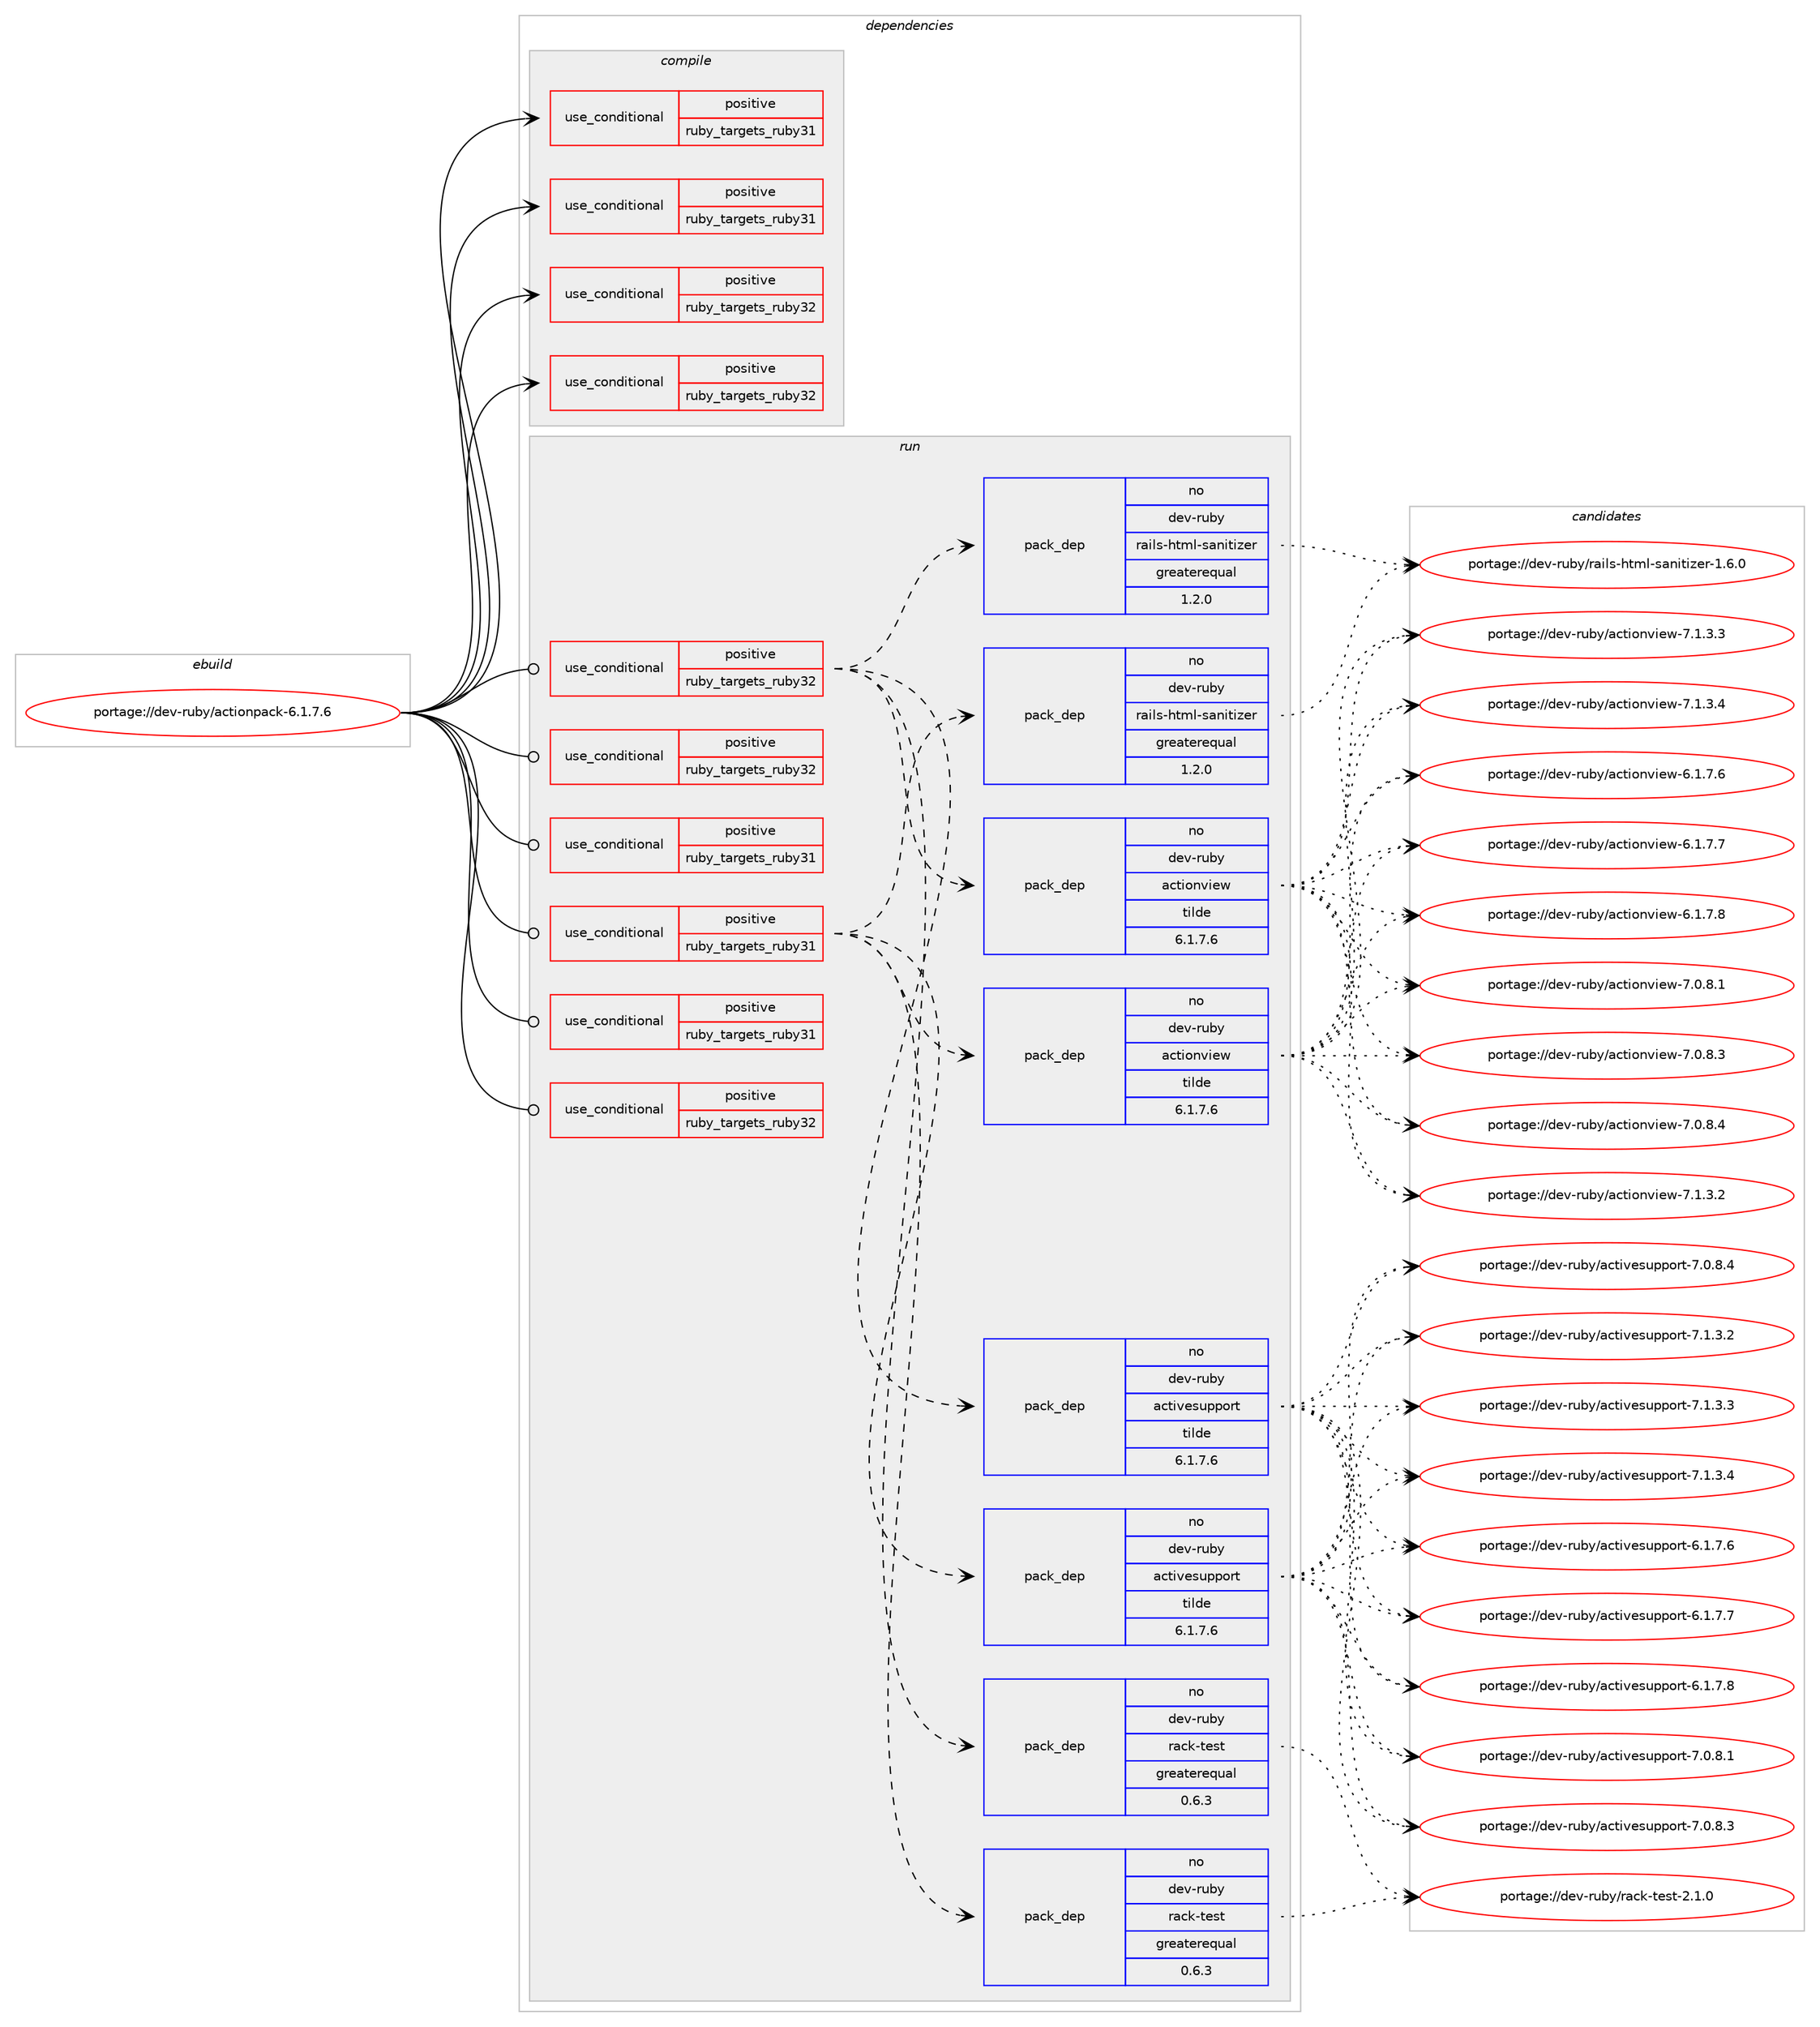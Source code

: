 digraph prolog {

# *************
# Graph options
# *************

newrank=true;
concentrate=true;
compound=true;
graph [rankdir=LR,fontname=Helvetica,fontsize=10,ranksep=1.5];#, ranksep=2.5, nodesep=0.2];
edge  [arrowhead=vee];
node  [fontname=Helvetica,fontsize=10];

# **********
# The ebuild
# **********

subgraph cluster_leftcol {
color=gray;
rank=same;
label=<<i>ebuild</i>>;
id [label="portage://dev-ruby/actionpack-6.1.7.6", color=red, width=4, href="../dev-ruby/actionpack-6.1.7.6.svg"];
}

# ****************
# The dependencies
# ****************

subgraph cluster_midcol {
color=gray;
label=<<i>dependencies</i>>;
subgraph cluster_compile {
fillcolor="#eeeeee";
style=filled;
label=<<i>compile</i>>;
subgraph cond41866 {
dependency87815 [label=<<TABLE BORDER="0" CELLBORDER="1" CELLSPACING="0" CELLPADDING="4"><TR><TD ROWSPAN="3" CELLPADDING="10">use_conditional</TD></TR><TR><TD>positive</TD></TR><TR><TD>ruby_targets_ruby31</TD></TR></TABLE>>, shape=none, color=red];
# *** BEGIN UNKNOWN DEPENDENCY TYPE (TODO) ***
# dependency87815 -> package_dependency(portage://dev-ruby/actionpack-6.1.7.6,install,no,dev-lang,ruby,none,[,,],[slot(3.1)],[])
# *** END UNKNOWN DEPENDENCY TYPE (TODO) ***

}
id:e -> dependency87815:w [weight=20,style="solid",arrowhead="vee"];
subgraph cond41867 {
dependency87816 [label=<<TABLE BORDER="0" CELLBORDER="1" CELLSPACING="0" CELLPADDING="4"><TR><TD ROWSPAN="3" CELLPADDING="10">use_conditional</TD></TR><TR><TD>positive</TD></TR><TR><TD>ruby_targets_ruby31</TD></TR></TABLE>>, shape=none, color=red];
# *** BEGIN UNKNOWN DEPENDENCY TYPE (TODO) ***
# dependency87816 -> package_dependency(portage://dev-ruby/actionpack-6.1.7.6,install,no,virtual,rubygems,none,[,,],[],[use(enable(ruby_targets_ruby31),negative)])
# *** END UNKNOWN DEPENDENCY TYPE (TODO) ***

}
id:e -> dependency87816:w [weight=20,style="solid",arrowhead="vee"];
subgraph cond41868 {
dependency87817 [label=<<TABLE BORDER="0" CELLBORDER="1" CELLSPACING="0" CELLPADDING="4"><TR><TD ROWSPAN="3" CELLPADDING="10">use_conditional</TD></TR><TR><TD>positive</TD></TR><TR><TD>ruby_targets_ruby32</TD></TR></TABLE>>, shape=none, color=red];
# *** BEGIN UNKNOWN DEPENDENCY TYPE (TODO) ***
# dependency87817 -> package_dependency(portage://dev-ruby/actionpack-6.1.7.6,install,no,dev-lang,ruby,none,[,,],[slot(3.2)],[])
# *** END UNKNOWN DEPENDENCY TYPE (TODO) ***

}
id:e -> dependency87817:w [weight=20,style="solid",arrowhead="vee"];
subgraph cond41869 {
dependency87818 [label=<<TABLE BORDER="0" CELLBORDER="1" CELLSPACING="0" CELLPADDING="4"><TR><TD ROWSPAN="3" CELLPADDING="10">use_conditional</TD></TR><TR><TD>positive</TD></TR><TR><TD>ruby_targets_ruby32</TD></TR></TABLE>>, shape=none, color=red];
# *** BEGIN UNKNOWN DEPENDENCY TYPE (TODO) ***
# dependency87818 -> package_dependency(portage://dev-ruby/actionpack-6.1.7.6,install,no,virtual,rubygems,none,[,,],[],[use(enable(ruby_targets_ruby32),negative)])
# *** END UNKNOWN DEPENDENCY TYPE (TODO) ***

}
id:e -> dependency87818:w [weight=20,style="solid",arrowhead="vee"];
}
subgraph cluster_compileandrun {
fillcolor="#eeeeee";
style=filled;
label=<<i>compile and run</i>>;
}
subgraph cluster_run {
fillcolor="#eeeeee";
style=filled;
label=<<i>run</i>>;
subgraph cond41870 {
dependency87819 [label=<<TABLE BORDER="0" CELLBORDER="1" CELLSPACING="0" CELLPADDING="4"><TR><TD ROWSPAN="3" CELLPADDING="10">use_conditional</TD></TR><TR><TD>positive</TD></TR><TR><TD>ruby_targets_ruby31</TD></TR></TABLE>>, shape=none, color=red];
# *** BEGIN UNKNOWN DEPENDENCY TYPE (TODO) ***
# dependency87819 -> package_dependency(portage://dev-ruby/actionpack-6.1.7.6,run,no,dev-lang,ruby,none,[,,],[slot(3.1)],[])
# *** END UNKNOWN DEPENDENCY TYPE (TODO) ***

}
id:e -> dependency87819:w [weight=20,style="solid",arrowhead="odot"];
subgraph cond41871 {
dependency87820 [label=<<TABLE BORDER="0" CELLBORDER="1" CELLSPACING="0" CELLPADDING="4"><TR><TD ROWSPAN="3" CELLPADDING="10">use_conditional</TD></TR><TR><TD>positive</TD></TR><TR><TD>ruby_targets_ruby31</TD></TR></TABLE>>, shape=none, color=red];
subgraph pack44709 {
dependency87821 [label=<<TABLE BORDER="0" CELLBORDER="1" CELLSPACING="0" CELLPADDING="4" WIDTH="220"><TR><TD ROWSPAN="6" CELLPADDING="30">pack_dep</TD></TR><TR><TD WIDTH="110">no</TD></TR><TR><TD>dev-ruby</TD></TR><TR><TD>activesupport</TD></TR><TR><TD>tilde</TD></TR><TR><TD>6.1.7.6</TD></TR></TABLE>>, shape=none, color=blue];
}
dependency87820:e -> dependency87821:w [weight=20,style="dashed",arrowhead="vee"];
subgraph pack44710 {
dependency87822 [label=<<TABLE BORDER="0" CELLBORDER="1" CELLSPACING="0" CELLPADDING="4" WIDTH="220"><TR><TD ROWSPAN="6" CELLPADDING="30">pack_dep</TD></TR><TR><TD WIDTH="110">no</TD></TR><TR><TD>dev-ruby</TD></TR><TR><TD>actionview</TD></TR><TR><TD>tilde</TD></TR><TR><TD>6.1.7.6</TD></TR></TABLE>>, shape=none, color=blue];
}
dependency87820:e -> dependency87822:w [weight=20,style="dashed",arrowhead="vee"];
# *** BEGIN UNKNOWN DEPENDENCY TYPE (TODO) ***
# dependency87820 -> package_dependency(portage://dev-ruby/actionpack-6.1.7.6,run,no,dev-ruby,rack,none,[,,],[slot(2.2)],[use(enable(ruby_targets_ruby31),negative)])
# *** END UNKNOWN DEPENDENCY TYPE (TODO) ***

subgraph pack44711 {
dependency87823 [label=<<TABLE BORDER="0" CELLBORDER="1" CELLSPACING="0" CELLPADDING="4" WIDTH="220"><TR><TD ROWSPAN="6" CELLPADDING="30">pack_dep</TD></TR><TR><TD WIDTH="110">no</TD></TR><TR><TD>dev-ruby</TD></TR><TR><TD>rack-test</TD></TR><TR><TD>greaterequal</TD></TR><TR><TD>0.6.3</TD></TR></TABLE>>, shape=none, color=blue];
}
dependency87820:e -> dependency87823:w [weight=20,style="dashed",arrowhead="vee"];
subgraph pack44712 {
dependency87824 [label=<<TABLE BORDER="0" CELLBORDER="1" CELLSPACING="0" CELLPADDING="4" WIDTH="220"><TR><TD ROWSPAN="6" CELLPADDING="30">pack_dep</TD></TR><TR><TD WIDTH="110">no</TD></TR><TR><TD>dev-ruby</TD></TR><TR><TD>rails-html-sanitizer</TD></TR><TR><TD>greaterequal</TD></TR><TR><TD>1.2.0</TD></TR></TABLE>>, shape=none, color=blue];
}
dependency87820:e -> dependency87824:w [weight=20,style="dashed",arrowhead="vee"];
# *** BEGIN UNKNOWN DEPENDENCY TYPE (TODO) ***
# dependency87820 -> package_dependency(portage://dev-ruby/actionpack-6.1.7.6,run,no,dev-ruby,rails-dom-testing,none,[,,],[slot(2)],[use(enable(ruby_targets_ruby31),negative)])
# *** END UNKNOWN DEPENDENCY TYPE (TODO) ***

}
id:e -> dependency87820:w [weight=20,style="solid",arrowhead="odot"];
subgraph cond41872 {
dependency87825 [label=<<TABLE BORDER="0" CELLBORDER="1" CELLSPACING="0" CELLPADDING="4"><TR><TD ROWSPAN="3" CELLPADDING="10">use_conditional</TD></TR><TR><TD>positive</TD></TR><TR><TD>ruby_targets_ruby31</TD></TR></TABLE>>, shape=none, color=red];
# *** BEGIN UNKNOWN DEPENDENCY TYPE (TODO) ***
# dependency87825 -> package_dependency(portage://dev-ruby/actionpack-6.1.7.6,run,no,virtual,rubygems,none,[,,],[],[use(enable(ruby_targets_ruby31),negative)])
# *** END UNKNOWN DEPENDENCY TYPE (TODO) ***

}
id:e -> dependency87825:w [weight=20,style="solid",arrowhead="odot"];
subgraph cond41873 {
dependency87826 [label=<<TABLE BORDER="0" CELLBORDER="1" CELLSPACING="0" CELLPADDING="4"><TR><TD ROWSPAN="3" CELLPADDING="10">use_conditional</TD></TR><TR><TD>positive</TD></TR><TR><TD>ruby_targets_ruby32</TD></TR></TABLE>>, shape=none, color=red];
# *** BEGIN UNKNOWN DEPENDENCY TYPE (TODO) ***
# dependency87826 -> package_dependency(portage://dev-ruby/actionpack-6.1.7.6,run,no,dev-lang,ruby,none,[,,],[slot(3.2)],[])
# *** END UNKNOWN DEPENDENCY TYPE (TODO) ***

}
id:e -> dependency87826:w [weight=20,style="solid",arrowhead="odot"];
subgraph cond41874 {
dependency87827 [label=<<TABLE BORDER="0" CELLBORDER="1" CELLSPACING="0" CELLPADDING="4"><TR><TD ROWSPAN="3" CELLPADDING="10">use_conditional</TD></TR><TR><TD>positive</TD></TR><TR><TD>ruby_targets_ruby32</TD></TR></TABLE>>, shape=none, color=red];
subgraph pack44713 {
dependency87828 [label=<<TABLE BORDER="0" CELLBORDER="1" CELLSPACING="0" CELLPADDING="4" WIDTH="220"><TR><TD ROWSPAN="6" CELLPADDING="30">pack_dep</TD></TR><TR><TD WIDTH="110">no</TD></TR><TR><TD>dev-ruby</TD></TR><TR><TD>activesupport</TD></TR><TR><TD>tilde</TD></TR><TR><TD>6.1.7.6</TD></TR></TABLE>>, shape=none, color=blue];
}
dependency87827:e -> dependency87828:w [weight=20,style="dashed",arrowhead="vee"];
subgraph pack44714 {
dependency87829 [label=<<TABLE BORDER="0" CELLBORDER="1" CELLSPACING="0" CELLPADDING="4" WIDTH="220"><TR><TD ROWSPAN="6" CELLPADDING="30">pack_dep</TD></TR><TR><TD WIDTH="110">no</TD></TR><TR><TD>dev-ruby</TD></TR><TR><TD>actionview</TD></TR><TR><TD>tilde</TD></TR><TR><TD>6.1.7.6</TD></TR></TABLE>>, shape=none, color=blue];
}
dependency87827:e -> dependency87829:w [weight=20,style="dashed",arrowhead="vee"];
# *** BEGIN UNKNOWN DEPENDENCY TYPE (TODO) ***
# dependency87827 -> package_dependency(portage://dev-ruby/actionpack-6.1.7.6,run,no,dev-ruby,rack,none,[,,],[slot(2.2)],[use(enable(ruby_targets_ruby32),negative)])
# *** END UNKNOWN DEPENDENCY TYPE (TODO) ***

subgraph pack44715 {
dependency87830 [label=<<TABLE BORDER="0" CELLBORDER="1" CELLSPACING="0" CELLPADDING="4" WIDTH="220"><TR><TD ROWSPAN="6" CELLPADDING="30">pack_dep</TD></TR><TR><TD WIDTH="110">no</TD></TR><TR><TD>dev-ruby</TD></TR><TR><TD>rack-test</TD></TR><TR><TD>greaterequal</TD></TR><TR><TD>0.6.3</TD></TR></TABLE>>, shape=none, color=blue];
}
dependency87827:e -> dependency87830:w [weight=20,style="dashed",arrowhead="vee"];
subgraph pack44716 {
dependency87831 [label=<<TABLE BORDER="0" CELLBORDER="1" CELLSPACING="0" CELLPADDING="4" WIDTH="220"><TR><TD ROWSPAN="6" CELLPADDING="30">pack_dep</TD></TR><TR><TD WIDTH="110">no</TD></TR><TR><TD>dev-ruby</TD></TR><TR><TD>rails-html-sanitizer</TD></TR><TR><TD>greaterequal</TD></TR><TR><TD>1.2.0</TD></TR></TABLE>>, shape=none, color=blue];
}
dependency87827:e -> dependency87831:w [weight=20,style="dashed",arrowhead="vee"];
# *** BEGIN UNKNOWN DEPENDENCY TYPE (TODO) ***
# dependency87827 -> package_dependency(portage://dev-ruby/actionpack-6.1.7.6,run,no,dev-ruby,rails-dom-testing,none,[,,],[slot(2)],[use(enable(ruby_targets_ruby32),negative)])
# *** END UNKNOWN DEPENDENCY TYPE (TODO) ***

}
id:e -> dependency87827:w [weight=20,style="solid",arrowhead="odot"];
subgraph cond41875 {
dependency87832 [label=<<TABLE BORDER="0" CELLBORDER="1" CELLSPACING="0" CELLPADDING="4"><TR><TD ROWSPAN="3" CELLPADDING="10">use_conditional</TD></TR><TR><TD>positive</TD></TR><TR><TD>ruby_targets_ruby32</TD></TR></TABLE>>, shape=none, color=red];
# *** BEGIN UNKNOWN DEPENDENCY TYPE (TODO) ***
# dependency87832 -> package_dependency(portage://dev-ruby/actionpack-6.1.7.6,run,no,virtual,rubygems,none,[,,],[],[use(enable(ruby_targets_ruby32),negative)])
# *** END UNKNOWN DEPENDENCY TYPE (TODO) ***

}
id:e -> dependency87832:w [weight=20,style="solid",arrowhead="odot"];
}
}

# **************
# The candidates
# **************

subgraph cluster_choices {
rank=same;
color=gray;
label=<<i>candidates</i>>;

subgraph choice44709 {
color=black;
nodesep=1;
choice10010111845114117981214797991161051181011151171121121111141164554464946554654 [label="portage://dev-ruby/activesupport-6.1.7.6", color=red, width=4,href="../dev-ruby/activesupport-6.1.7.6.svg"];
choice10010111845114117981214797991161051181011151171121121111141164554464946554655 [label="portage://dev-ruby/activesupport-6.1.7.7", color=red, width=4,href="../dev-ruby/activesupport-6.1.7.7.svg"];
choice10010111845114117981214797991161051181011151171121121111141164554464946554656 [label="portage://dev-ruby/activesupport-6.1.7.8", color=red, width=4,href="../dev-ruby/activesupport-6.1.7.8.svg"];
choice10010111845114117981214797991161051181011151171121121111141164555464846564649 [label="portage://dev-ruby/activesupport-7.0.8.1", color=red, width=4,href="../dev-ruby/activesupport-7.0.8.1.svg"];
choice10010111845114117981214797991161051181011151171121121111141164555464846564651 [label="portage://dev-ruby/activesupport-7.0.8.3", color=red, width=4,href="../dev-ruby/activesupport-7.0.8.3.svg"];
choice10010111845114117981214797991161051181011151171121121111141164555464846564652 [label="portage://dev-ruby/activesupport-7.0.8.4", color=red, width=4,href="../dev-ruby/activesupport-7.0.8.4.svg"];
choice10010111845114117981214797991161051181011151171121121111141164555464946514650 [label="portage://dev-ruby/activesupport-7.1.3.2", color=red, width=4,href="../dev-ruby/activesupport-7.1.3.2.svg"];
choice10010111845114117981214797991161051181011151171121121111141164555464946514651 [label="portage://dev-ruby/activesupport-7.1.3.3", color=red, width=4,href="../dev-ruby/activesupport-7.1.3.3.svg"];
choice10010111845114117981214797991161051181011151171121121111141164555464946514652 [label="portage://dev-ruby/activesupport-7.1.3.4", color=red, width=4,href="../dev-ruby/activesupport-7.1.3.4.svg"];
dependency87821:e -> choice10010111845114117981214797991161051181011151171121121111141164554464946554654:w [style=dotted,weight="100"];
dependency87821:e -> choice10010111845114117981214797991161051181011151171121121111141164554464946554655:w [style=dotted,weight="100"];
dependency87821:e -> choice10010111845114117981214797991161051181011151171121121111141164554464946554656:w [style=dotted,weight="100"];
dependency87821:e -> choice10010111845114117981214797991161051181011151171121121111141164555464846564649:w [style=dotted,weight="100"];
dependency87821:e -> choice10010111845114117981214797991161051181011151171121121111141164555464846564651:w [style=dotted,weight="100"];
dependency87821:e -> choice10010111845114117981214797991161051181011151171121121111141164555464846564652:w [style=dotted,weight="100"];
dependency87821:e -> choice10010111845114117981214797991161051181011151171121121111141164555464946514650:w [style=dotted,weight="100"];
dependency87821:e -> choice10010111845114117981214797991161051181011151171121121111141164555464946514651:w [style=dotted,weight="100"];
dependency87821:e -> choice10010111845114117981214797991161051181011151171121121111141164555464946514652:w [style=dotted,weight="100"];
}
subgraph choice44710 {
color=black;
nodesep=1;
choice10010111845114117981214797991161051111101181051011194554464946554654 [label="portage://dev-ruby/actionview-6.1.7.6", color=red, width=4,href="../dev-ruby/actionview-6.1.7.6.svg"];
choice10010111845114117981214797991161051111101181051011194554464946554655 [label="portage://dev-ruby/actionview-6.1.7.7", color=red, width=4,href="../dev-ruby/actionview-6.1.7.7.svg"];
choice10010111845114117981214797991161051111101181051011194554464946554656 [label="portage://dev-ruby/actionview-6.1.7.8", color=red, width=4,href="../dev-ruby/actionview-6.1.7.8.svg"];
choice10010111845114117981214797991161051111101181051011194555464846564649 [label="portage://dev-ruby/actionview-7.0.8.1", color=red, width=4,href="../dev-ruby/actionview-7.0.8.1.svg"];
choice10010111845114117981214797991161051111101181051011194555464846564651 [label="portage://dev-ruby/actionview-7.0.8.3", color=red, width=4,href="../dev-ruby/actionview-7.0.8.3.svg"];
choice10010111845114117981214797991161051111101181051011194555464846564652 [label="portage://dev-ruby/actionview-7.0.8.4", color=red, width=4,href="../dev-ruby/actionview-7.0.8.4.svg"];
choice10010111845114117981214797991161051111101181051011194555464946514650 [label="portage://dev-ruby/actionview-7.1.3.2", color=red, width=4,href="../dev-ruby/actionview-7.1.3.2.svg"];
choice10010111845114117981214797991161051111101181051011194555464946514651 [label="portage://dev-ruby/actionview-7.1.3.3", color=red, width=4,href="../dev-ruby/actionview-7.1.3.3.svg"];
choice10010111845114117981214797991161051111101181051011194555464946514652 [label="portage://dev-ruby/actionview-7.1.3.4", color=red, width=4,href="../dev-ruby/actionview-7.1.3.4.svg"];
dependency87822:e -> choice10010111845114117981214797991161051111101181051011194554464946554654:w [style=dotted,weight="100"];
dependency87822:e -> choice10010111845114117981214797991161051111101181051011194554464946554655:w [style=dotted,weight="100"];
dependency87822:e -> choice10010111845114117981214797991161051111101181051011194554464946554656:w [style=dotted,weight="100"];
dependency87822:e -> choice10010111845114117981214797991161051111101181051011194555464846564649:w [style=dotted,weight="100"];
dependency87822:e -> choice10010111845114117981214797991161051111101181051011194555464846564651:w [style=dotted,weight="100"];
dependency87822:e -> choice10010111845114117981214797991161051111101181051011194555464846564652:w [style=dotted,weight="100"];
dependency87822:e -> choice10010111845114117981214797991161051111101181051011194555464946514650:w [style=dotted,weight="100"];
dependency87822:e -> choice10010111845114117981214797991161051111101181051011194555464946514651:w [style=dotted,weight="100"];
dependency87822:e -> choice10010111845114117981214797991161051111101181051011194555464946514652:w [style=dotted,weight="100"];
}
subgraph choice44711 {
color=black;
nodesep=1;
choice100101118451141179812147114979910745116101115116455046494648 [label="portage://dev-ruby/rack-test-2.1.0", color=red, width=4,href="../dev-ruby/rack-test-2.1.0.svg"];
dependency87823:e -> choice100101118451141179812147114979910745116101115116455046494648:w [style=dotted,weight="100"];
}
subgraph choice44712 {
color=black;
nodesep=1;
choice10010111845114117981214711497105108115451041161091084511597110105116105122101114454946544648 [label="portage://dev-ruby/rails-html-sanitizer-1.6.0", color=red, width=4,href="../dev-ruby/rails-html-sanitizer-1.6.0.svg"];
dependency87824:e -> choice10010111845114117981214711497105108115451041161091084511597110105116105122101114454946544648:w [style=dotted,weight="100"];
}
subgraph choice44713 {
color=black;
nodesep=1;
choice10010111845114117981214797991161051181011151171121121111141164554464946554654 [label="portage://dev-ruby/activesupport-6.1.7.6", color=red, width=4,href="../dev-ruby/activesupport-6.1.7.6.svg"];
choice10010111845114117981214797991161051181011151171121121111141164554464946554655 [label="portage://dev-ruby/activesupport-6.1.7.7", color=red, width=4,href="../dev-ruby/activesupport-6.1.7.7.svg"];
choice10010111845114117981214797991161051181011151171121121111141164554464946554656 [label="portage://dev-ruby/activesupport-6.1.7.8", color=red, width=4,href="../dev-ruby/activesupport-6.1.7.8.svg"];
choice10010111845114117981214797991161051181011151171121121111141164555464846564649 [label="portage://dev-ruby/activesupport-7.0.8.1", color=red, width=4,href="../dev-ruby/activesupport-7.0.8.1.svg"];
choice10010111845114117981214797991161051181011151171121121111141164555464846564651 [label="portage://dev-ruby/activesupport-7.0.8.3", color=red, width=4,href="../dev-ruby/activesupport-7.0.8.3.svg"];
choice10010111845114117981214797991161051181011151171121121111141164555464846564652 [label="portage://dev-ruby/activesupport-7.0.8.4", color=red, width=4,href="../dev-ruby/activesupport-7.0.8.4.svg"];
choice10010111845114117981214797991161051181011151171121121111141164555464946514650 [label="portage://dev-ruby/activesupport-7.1.3.2", color=red, width=4,href="../dev-ruby/activesupport-7.1.3.2.svg"];
choice10010111845114117981214797991161051181011151171121121111141164555464946514651 [label="portage://dev-ruby/activesupport-7.1.3.3", color=red, width=4,href="../dev-ruby/activesupport-7.1.3.3.svg"];
choice10010111845114117981214797991161051181011151171121121111141164555464946514652 [label="portage://dev-ruby/activesupport-7.1.3.4", color=red, width=4,href="../dev-ruby/activesupport-7.1.3.4.svg"];
dependency87828:e -> choice10010111845114117981214797991161051181011151171121121111141164554464946554654:w [style=dotted,weight="100"];
dependency87828:e -> choice10010111845114117981214797991161051181011151171121121111141164554464946554655:w [style=dotted,weight="100"];
dependency87828:e -> choice10010111845114117981214797991161051181011151171121121111141164554464946554656:w [style=dotted,weight="100"];
dependency87828:e -> choice10010111845114117981214797991161051181011151171121121111141164555464846564649:w [style=dotted,weight="100"];
dependency87828:e -> choice10010111845114117981214797991161051181011151171121121111141164555464846564651:w [style=dotted,weight="100"];
dependency87828:e -> choice10010111845114117981214797991161051181011151171121121111141164555464846564652:w [style=dotted,weight="100"];
dependency87828:e -> choice10010111845114117981214797991161051181011151171121121111141164555464946514650:w [style=dotted,weight="100"];
dependency87828:e -> choice10010111845114117981214797991161051181011151171121121111141164555464946514651:w [style=dotted,weight="100"];
dependency87828:e -> choice10010111845114117981214797991161051181011151171121121111141164555464946514652:w [style=dotted,weight="100"];
}
subgraph choice44714 {
color=black;
nodesep=1;
choice10010111845114117981214797991161051111101181051011194554464946554654 [label="portage://dev-ruby/actionview-6.1.7.6", color=red, width=4,href="../dev-ruby/actionview-6.1.7.6.svg"];
choice10010111845114117981214797991161051111101181051011194554464946554655 [label="portage://dev-ruby/actionview-6.1.7.7", color=red, width=4,href="../dev-ruby/actionview-6.1.7.7.svg"];
choice10010111845114117981214797991161051111101181051011194554464946554656 [label="portage://dev-ruby/actionview-6.1.7.8", color=red, width=4,href="../dev-ruby/actionview-6.1.7.8.svg"];
choice10010111845114117981214797991161051111101181051011194555464846564649 [label="portage://dev-ruby/actionview-7.0.8.1", color=red, width=4,href="../dev-ruby/actionview-7.0.8.1.svg"];
choice10010111845114117981214797991161051111101181051011194555464846564651 [label="portage://dev-ruby/actionview-7.0.8.3", color=red, width=4,href="../dev-ruby/actionview-7.0.8.3.svg"];
choice10010111845114117981214797991161051111101181051011194555464846564652 [label="portage://dev-ruby/actionview-7.0.8.4", color=red, width=4,href="../dev-ruby/actionview-7.0.8.4.svg"];
choice10010111845114117981214797991161051111101181051011194555464946514650 [label="portage://dev-ruby/actionview-7.1.3.2", color=red, width=4,href="../dev-ruby/actionview-7.1.3.2.svg"];
choice10010111845114117981214797991161051111101181051011194555464946514651 [label="portage://dev-ruby/actionview-7.1.3.3", color=red, width=4,href="../dev-ruby/actionview-7.1.3.3.svg"];
choice10010111845114117981214797991161051111101181051011194555464946514652 [label="portage://dev-ruby/actionview-7.1.3.4", color=red, width=4,href="../dev-ruby/actionview-7.1.3.4.svg"];
dependency87829:e -> choice10010111845114117981214797991161051111101181051011194554464946554654:w [style=dotted,weight="100"];
dependency87829:e -> choice10010111845114117981214797991161051111101181051011194554464946554655:w [style=dotted,weight="100"];
dependency87829:e -> choice10010111845114117981214797991161051111101181051011194554464946554656:w [style=dotted,weight="100"];
dependency87829:e -> choice10010111845114117981214797991161051111101181051011194555464846564649:w [style=dotted,weight="100"];
dependency87829:e -> choice10010111845114117981214797991161051111101181051011194555464846564651:w [style=dotted,weight="100"];
dependency87829:e -> choice10010111845114117981214797991161051111101181051011194555464846564652:w [style=dotted,weight="100"];
dependency87829:e -> choice10010111845114117981214797991161051111101181051011194555464946514650:w [style=dotted,weight="100"];
dependency87829:e -> choice10010111845114117981214797991161051111101181051011194555464946514651:w [style=dotted,weight="100"];
dependency87829:e -> choice10010111845114117981214797991161051111101181051011194555464946514652:w [style=dotted,weight="100"];
}
subgraph choice44715 {
color=black;
nodesep=1;
choice100101118451141179812147114979910745116101115116455046494648 [label="portage://dev-ruby/rack-test-2.1.0", color=red, width=4,href="../dev-ruby/rack-test-2.1.0.svg"];
dependency87830:e -> choice100101118451141179812147114979910745116101115116455046494648:w [style=dotted,weight="100"];
}
subgraph choice44716 {
color=black;
nodesep=1;
choice10010111845114117981214711497105108115451041161091084511597110105116105122101114454946544648 [label="portage://dev-ruby/rails-html-sanitizer-1.6.0", color=red, width=4,href="../dev-ruby/rails-html-sanitizer-1.6.0.svg"];
dependency87831:e -> choice10010111845114117981214711497105108115451041161091084511597110105116105122101114454946544648:w [style=dotted,weight="100"];
}
}

}
